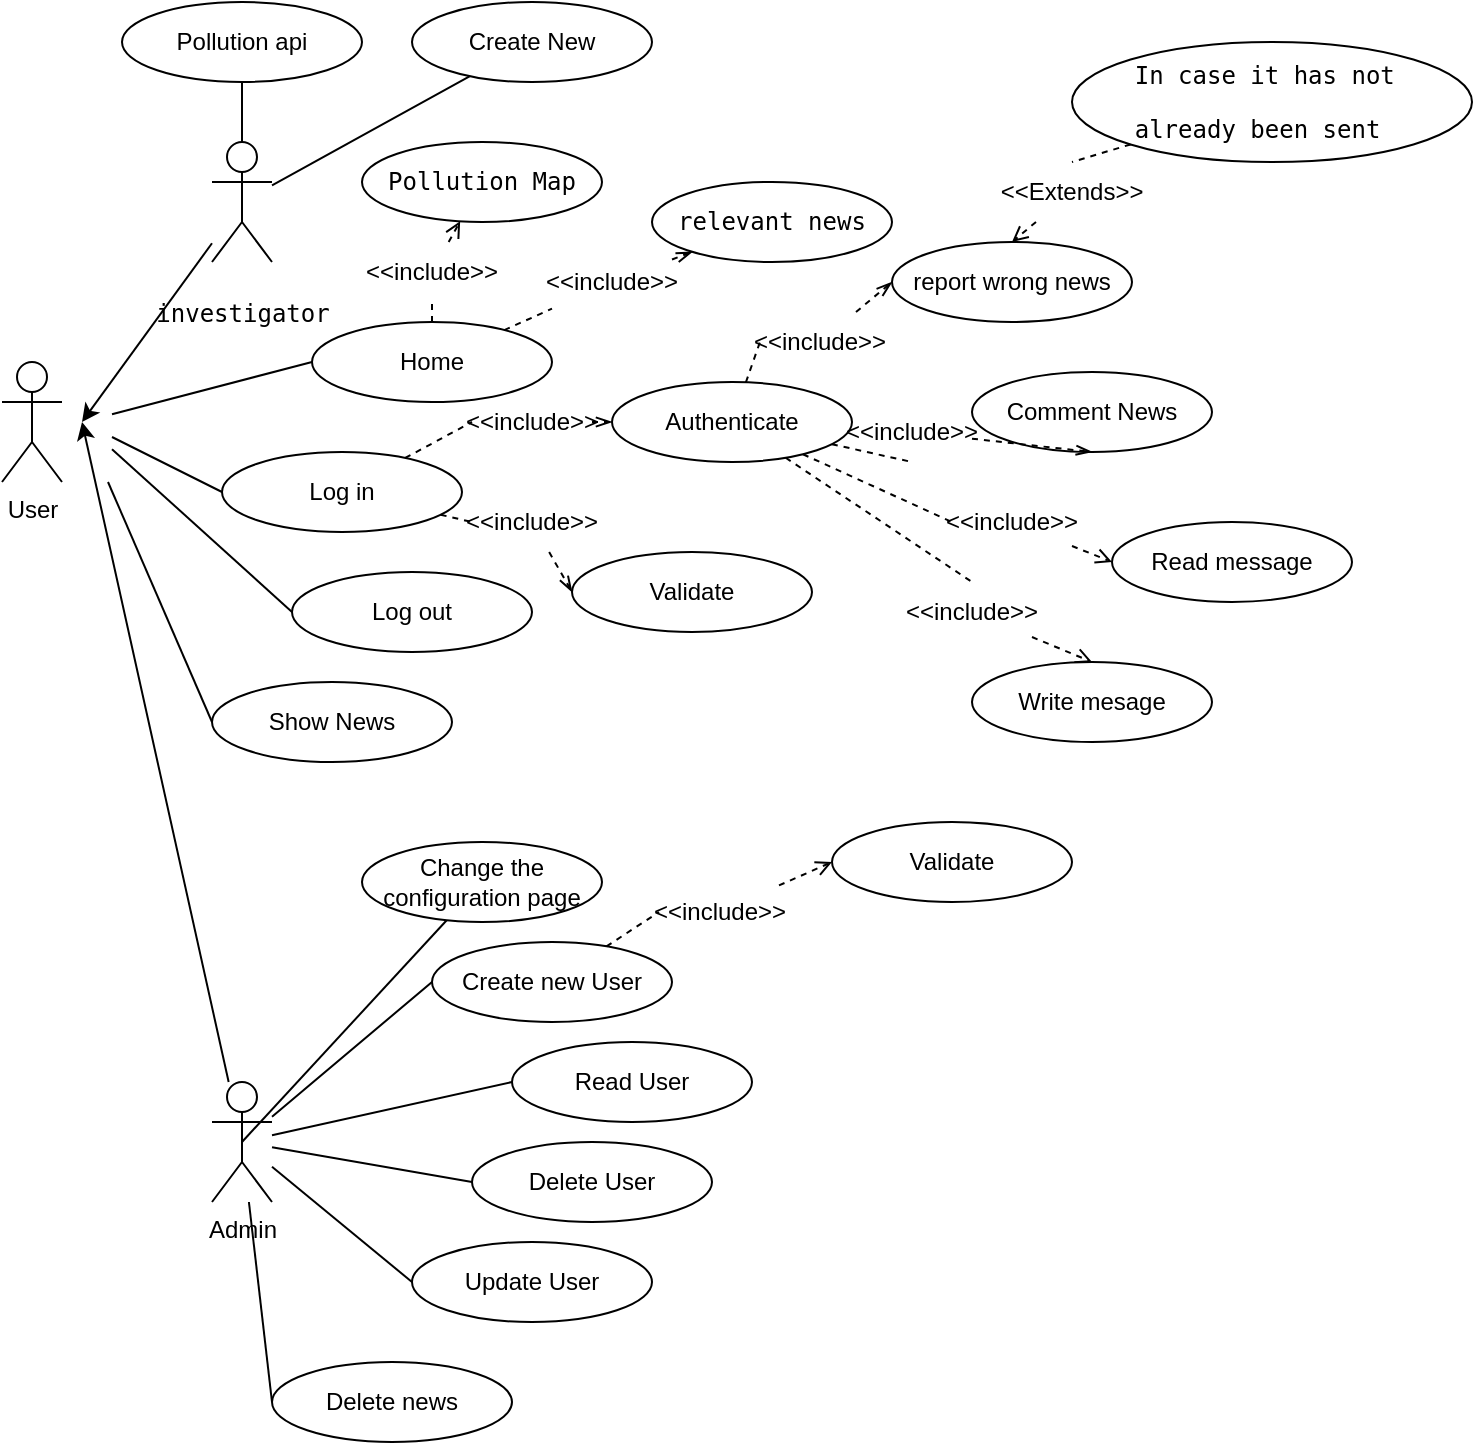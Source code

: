 <mxfile>
    <diagram id="Ad8xNgjMwblyBEEjSpns" name="Page-1">
        <mxGraphModel dx="1432" dy="1035" grid="1" gridSize="10" guides="1" tooltips="1" connect="1" arrows="1" fold="1" page="1" pageScale="1" pageWidth="827" pageHeight="1169" math="0" shadow="0">
            <root>
                <mxCell id="0"/>
                <mxCell id="1" parent="0"/>
                <mxCell id="14" style="edgeStyle=none;html=1;entryX=0;entryY=0.5;entryDx=0;entryDy=0;endArrow=none;endFill=0;" edge="1" parent="1" target="11">
                    <mxGeometry relative="1" as="geometry">
                        <mxPoint x="65" y="496.087" as="sourcePoint"/>
                    </mxGeometry>
                </mxCell>
                <mxCell id="15" style="edgeStyle=none;html=1;entryX=0;entryY=0.5;entryDx=0;entryDy=0;endArrow=none;endFill=0;" edge="1" parent="1" target="8">
                    <mxGeometry relative="1" as="geometry">
                        <mxPoint x="65" y="507.5" as="sourcePoint"/>
                    </mxGeometry>
                </mxCell>
                <mxCell id="16" style="edgeStyle=none;html=1;entryX=0;entryY=0.5;entryDx=0;entryDy=0;endArrow=none;endFill=0;" edge="1" parent="1" target="9">
                    <mxGeometry relative="1" as="geometry">
                        <mxPoint x="65" y="513.571" as="sourcePoint"/>
                    </mxGeometry>
                </mxCell>
                <mxCell id="17" style="edgeStyle=none;html=1;entryX=0;entryY=0.5;entryDx=0;entryDy=0;endArrow=none;endFill=0;" edge="1" parent="1" target="10">
                    <mxGeometry relative="1" as="geometry">
                        <mxPoint x="63" y="530" as="sourcePoint"/>
                    </mxGeometry>
                </mxCell>
                <mxCell id="2" value="User" style="shape=umlActor;verticalLabelPosition=bottom;verticalAlign=top;html=1;outlineConnect=0;" vertex="1" parent="1">
                    <mxGeometry x="10" y="470" width="30" height="60" as="geometry"/>
                </mxCell>
                <mxCell id="6" style="edgeStyle=none;html=1;entryX=0.5;entryY=0.5;entryDx=0;entryDy=0;entryPerimeter=0;" edge="1" parent="1" source="3">
                    <mxGeometry relative="1" as="geometry">
                        <mxPoint x="50" y="500" as="targetPoint"/>
                    </mxGeometry>
                </mxCell>
                <mxCell id="47" style="edgeStyle=none;html=1;entryX=0;entryY=0.5;entryDx=0;entryDy=0;endArrow=none;endFill=0;" edge="1" parent="1" source="3" target="26">
                    <mxGeometry relative="1" as="geometry"/>
                </mxCell>
                <mxCell id="48" style="edgeStyle=none;html=1;entryX=0;entryY=0.5;entryDx=0;entryDy=0;endArrow=none;endFill=0;" edge="1" parent="1" source="3" target="28">
                    <mxGeometry relative="1" as="geometry"/>
                </mxCell>
                <mxCell id="49" style="edgeStyle=none;html=1;entryX=0;entryY=0.5;entryDx=0;entryDy=0;endArrow=none;endFill=0;" edge="1" parent="1" source="3" target="27">
                    <mxGeometry relative="1" as="geometry"/>
                </mxCell>
                <mxCell id="50" style="edgeStyle=none;html=1;entryX=0;entryY=0.5;entryDx=0;entryDy=0;endArrow=none;endFill=0;" edge="1" parent="1" source="3" target="46">
                    <mxGeometry relative="1" as="geometry"/>
                </mxCell>
                <mxCell id="57" style="edgeStyle=none;html=1;entryX=0;entryY=0.5;entryDx=0;entryDy=0;endArrow=none;endFill=0;" edge="1" parent="1" source="3" target="51">
                    <mxGeometry relative="1" as="geometry"/>
                </mxCell>
                <mxCell id="3" value="Admin" style="shape=umlActor;verticalLabelPosition=bottom;verticalAlign=top;html=1;outlineConnect=0;" vertex="1" parent="1">
                    <mxGeometry x="115" y="830" width="30" height="60" as="geometry"/>
                </mxCell>
                <mxCell id="5" style="edgeStyle=none;html=1;entryX=0.5;entryY=0.5;entryDx=0;entryDy=0;entryPerimeter=0;" edge="1" parent="1" source="4">
                    <mxGeometry relative="1" as="geometry">
                        <mxPoint x="50" y="500" as="targetPoint"/>
                    </mxGeometry>
                </mxCell>
                <mxCell id="79" style="edgeStyle=none;html=1;endArrow=none;endFill=0;" edge="1" parent="1" source="4" target="77">
                    <mxGeometry relative="1" as="geometry"/>
                </mxCell>
                <mxCell id="4" value="&lt;pre class=&quot;tw-data-text tw-text-large tw-ta&quot; id=&quot;tw-target-text&quot; style=&quot;text-align: left&quot; dir=&quot;ltr&quot;&gt;&lt;pre class=&quot;tw-data-text tw-text-large tw-ta&quot; id=&quot;tw-target-text&quot; dir=&quot;ltr&quot;&gt;&lt;span class=&quot;Y2IQFc&quot; lang=&quot;en&quot;&gt;investigator&lt;/span&gt;&lt;/pre&gt;&lt;/pre&gt;" style="shape=umlActor;verticalLabelPosition=bottom;verticalAlign=top;html=1;outlineConnect=0;" vertex="1" parent="1">
                    <mxGeometry x="115" y="360" width="30" height="60" as="geometry"/>
                </mxCell>
                <mxCell id="35" style="edgeStyle=none;html=1;entryX=0;entryY=0.5;entryDx=0;entryDy=0;dashed=1;endArrow=openThin;endFill=0;startArrow=none;" edge="1" parent="1" source="37" target="33">
                    <mxGeometry relative="1" as="geometry"/>
                </mxCell>
                <mxCell id="36" style="edgeStyle=none;html=1;entryX=0;entryY=0.5;entryDx=0;entryDy=0;dashed=1;endArrow=openThin;endFill=0;startArrow=none;" edge="1" parent="1" source="39" target="34">
                    <mxGeometry relative="1" as="geometry"/>
                </mxCell>
                <mxCell id="8" value="Log in" style="ellipse;whiteSpace=wrap;html=1;" vertex="1" parent="1">
                    <mxGeometry x="120" y="515" width="120" height="40" as="geometry"/>
                </mxCell>
                <mxCell id="9" value="Log out" style="ellipse;whiteSpace=wrap;html=1;" vertex="1" parent="1">
                    <mxGeometry x="155" y="575" width="120" height="40" as="geometry"/>
                </mxCell>
                <mxCell id="10" value="Show News" style="ellipse;whiteSpace=wrap;html=1;" vertex="1" parent="1">
                    <mxGeometry x="115" y="630" width="120" height="40" as="geometry"/>
                </mxCell>
                <mxCell id="44" style="edgeStyle=none;html=1;dashed=1;endArrow=openThin;endFill=0;startArrow=none;" edge="1" parent="1" source="45" target="43">
                    <mxGeometry relative="1" as="geometry"/>
                </mxCell>
                <mxCell id="81" style="edgeStyle=none;html=1;endArrow=open;endFill=0;dashed=1;startArrow=none;" edge="1" parent="1" source="82" target="80">
                    <mxGeometry relative="1" as="geometry"/>
                </mxCell>
                <mxCell id="11" value="Home" style="ellipse;whiteSpace=wrap;html=1;" vertex="1" parent="1">
                    <mxGeometry x="165" y="450" width="120" height="40" as="geometry"/>
                </mxCell>
                <mxCell id="19" value="Comment News" style="ellipse;whiteSpace=wrap;html=1;" vertex="1" parent="1">
                    <mxGeometry x="495" y="475" width="120" height="40" as="geometry"/>
                </mxCell>
                <mxCell id="23" value="&lt;span style=&quot;text-align: left&quot;&gt;report wrong news&lt;/span&gt;&lt;span style=&quot;color: rgba(0 , 0 , 0 , 0) ; font-family: monospace ; font-size: 0px&quot;&gt;3CmxGraphModel%3E%3Croot%3E%3CmxCell%20id%3D%220%22%2F%3E%3CmxCell%20id%3D%221%22%20parent%3D%220%22%2F%3E%3CmxCell%20id%3D%222%22%20value%3D%22Comment%20News%22%20style%3D%22ellipse%3BwhiteSpace%3Dwrap%3Bhtml%3D1%3B%22%20vertex%3D%221%22%20parent%3D%221%22%3E%3CmxGeometry%20x%3D%22290%22%20y%3D%22370%22%20width%3D%22120%22%20height%3D%2240%22%20as%3D%22geometry%22%2F%3E%3C%2FmxCell%3E%3C%2Froot%3E%3C%2FmxGraphModel%3E&lt;/span&gt;&lt;span style=&quot;color: rgba(0 , 0 , 0 , 0) ; font-family: monospace ; font-size: 0px&quot;&gt;%3CmxGraphModel%3E%3Croot%3E%3CmxCell%20id%3D%220%22%2F%3E%3CmxCell%20id%3D%221%22%20parent%3D%220%22%2F%3E%3CmxCell%20id%3D%222%22%20value%3D%22Comment%20News%22%20style%3D%22ellipse%3BwhiteSpace%3Dwrap%3Bhtml%3D1%3B%22%20vertex%3D%221%22%20parent%3D%221%22%3E%3CmxGeometry%20x%3D%22290%22%20y%3D%22370%22%20width%3D%22120%22%20height%3D%2240%22%20as%3D%22geometry%22%2F%3E%3C%2FmxCell%3E%3C%2Froot%3E%3C%2FmxGraphModel%3E&lt;/span&gt;" style="ellipse;whiteSpace=wrap;html=1;" vertex="1" parent="1">
                    <mxGeometry x="455" y="410" width="120" height="40" as="geometry"/>
                </mxCell>
                <mxCell id="73" style="edgeStyle=none;html=1;entryX=0;entryY=0.5;entryDx=0;entryDy=0;dashed=1;endArrow=open;endFill=0;startArrow=none;" edge="1" parent="1" source="74" target="72">
                    <mxGeometry relative="1" as="geometry"/>
                </mxCell>
                <mxCell id="26" value="Create new User" style="ellipse;whiteSpace=wrap;html=1;" vertex="1" parent="1">
                    <mxGeometry x="225" y="760" width="120" height="40" as="geometry"/>
                </mxCell>
                <mxCell id="27" value="Delete User" style="ellipse;whiteSpace=wrap;html=1;" vertex="1" parent="1">
                    <mxGeometry x="245" y="860" width="120" height="40" as="geometry"/>
                </mxCell>
                <mxCell id="28" value="Read User" style="ellipse;whiteSpace=wrap;html=1;" vertex="1" parent="1">
                    <mxGeometry x="265" y="810" width="120" height="40" as="geometry"/>
                </mxCell>
                <mxCell id="41" style="edgeStyle=none;html=1;entryX=0.5;entryY=1;entryDx=0;entryDy=0;dashed=1;endArrow=openThin;endFill=0;startArrow=none;" edge="1" parent="1" source="32" target="19">
                    <mxGeometry relative="1" as="geometry"/>
                </mxCell>
                <mxCell id="42" style="edgeStyle=none;html=1;entryX=0;entryY=0.5;entryDx=0;entryDy=0;dashed=1;endArrow=openThin;endFill=0;startArrow=none;" edge="1" parent="1" source="30" target="23">
                    <mxGeometry relative="1" as="geometry"/>
                </mxCell>
                <mxCell id="54" style="edgeStyle=none;html=1;entryX=0;entryY=0.5;entryDx=0;entryDy=0;endArrow=open;endFill=0;dashed=1;startArrow=none;" edge="1" parent="1" source="55" target="53">
                    <mxGeometry relative="1" as="geometry"/>
                </mxCell>
                <mxCell id="60" style="edgeStyle=none;html=1;entryX=0.5;entryY=0;entryDx=0;entryDy=0;endArrow=open;endFill=0;dashed=1;startArrow=none;" edge="1" parent="1" source="61" target="59">
                    <mxGeometry relative="1" as="geometry"/>
                </mxCell>
                <mxCell id="33" value="&lt;span style=&quot;text-align: left&quot;&gt;Authenticate&lt;/span&gt;" style="ellipse;whiteSpace=wrap;html=1;" vertex="1" parent="1">
                    <mxGeometry x="315" y="480" width="120" height="40" as="geometry"/>
                </mxCell>
                <mxCell id="34" value="&lt;div style=&quot;text-align: left&quot;&gt;Validate&lt;br&gt;&lt;/div&gt;" style="ellipse;whiteSpace=wrap;html=1;" vertex="1" parent="1">
                    <mxGeometry x="295" y="565" width="120" height="40" as="geometry"/>
                </mxCell>
                <mxCell id="37" value="&amp;lt;&amp;lt;include&amp;gt;&amp;gt;" style="text;html=1;strokeColor=none;fillColor=none;align=center;verticalAlign=middle;whiteSpace=wrap;rounded=0;" vertex="1" parent="1">
                    <mxGeometry x="245" y="485" width="60" height="30" as="geometry"/>
                </mxCell>
                <mxCell id="38" value="" style="edgeStyle=none;html=1;entryX=0;entryY=0.5;entryDx=0;entryDy=0;dashed=1;endArrow=none;endFill=0;" edge="1" parent="1" source="8" target="37">
                    <mxGeometry relative="1" as="geometry">
                        <mxPoint x="234.806" y="511.86" as="sourcePoint"/>
                        <mxPoint x="315" y="500" as="targetPoint"/>
                    </mxGeometry>
                </mxCell>
                <mxCell id="43" value="&lt;pre class=&quot;tw-data-text tw-text-large tw-ta&quot; id=&quot;tw-target-text&quot; style=&quot;text-align: left&quot; dir=&quot;ltr&quot;&gt;&lt;span class=&quot;Y2IQFc&quot; lang=&quot;en&quot;&gt;relevant news&lt;/span&gt;&lt;/pre&gt;" style="ellipse;whiteSpace=wrap;html=1;" vertex="1" parent="1">
                    <mxGeometry x="335" y="380" width="120" height="40" as="geometry"/>
                </mxCell>
                <mxCell id="46" value="Update User" style="ellipse;whiteSpace=wrap;html=1;" vertex="1" parent="1">
                    <mxGeometry x="215" y="910" width="120" height="40" as="geometry"/>
                </mxCell>
                <mxCell id="51" value="Delete news" style="ellipse;whiteSpace=wrap;html=1;" vertex="1" parent="1">
                    <mxGeometry x="145" y="970" width="120" height="40" as="geometry"/>
                </mxCell>
                <mxCell id="58" style="edgeStyle=none;html=1;entryX=0.5;entryY=0.5;entryDx=0;entryDy=0;entryPerimeter=0;endArrow=none;endFill=0;" edge="1" parent="1" source="52" target="3">
                    <mxGeometry relative="1" as="geometry"/>
                </mxCell>
                <mxCell id="52" value="Change the configuration page" style="ellipse;whiteSpace=wrap;html=1;" vertex="1" parent="1">
                    <mxGeometry x="190" y="710" width="120" height="40" as="geometry"/>
                </mxCell>
                <mxCell id="53" value="&lt;div style=&quot;text-align: left&quot;&gt;&lt;span&gt;Read message&lt;/span&gt;&lt;/div&gt;" style="ellipse;whiteSpace=wrap;html=1;" vertex="1" parent="1">
                    <mxGeometry x="565" y="550" width="120" height="40" as="geometry"/>
                </mxCell>
                <mxCell id="55" value="&amp;lt;&amp;lt;include&amp;gt;&amp;gt;" style="text;html=1;strokeColor=none;fillColor=none;align=center;verticalAlign=middle;whiteSpace=wrap;rounded=0;" vertex="1" parent="1">
                    <mxGeometry x="485" y="535" width="60" height="30" as="geometry"/>
                </mxCell>
                <mxCell id="56" value="" style="edgeStyle=none;html=1;entryX=0;entryY=0.5;entryDx=0;entryDy=0;endArrow=none;endFill=0;dashed=1;" edge="1" parent="1" source="33" target="55">
                    <mxGeometry relative="1" as="geometry">
                        <mxPoint x="402.917" y="517.703" as="sourcePoint"/>
                        <mxPoint x="485" y="570" as="targetPoint"/>
                    </mxGeometry>
                </mxCell>
                <mxCell id="59" value="&lt;div style=&quot;text-align: left&quot;&gt;Write mesage&lt;/div&gt;" style="ellipse;whiteSpace=wrap;html=1;" vertex="1" parent="1">
                    <mxGeometry x="495" y="620" width="120" height="40" as="geometry"/>
                </mxCell>
                <mxCell id="61" value="&amp;lt;&amp;lt;include&amp;gt;&amp;gt;" style="text;html=1;strokeColor=none;fillColor=none;align=center;verticalAlign=middle;whiteSpace=wrap;rounded=0;" vertex="1" parent="1">
                    <mxGeometry x="465" y="580" width="60" height="30" as="geometry"/>
                </mxCell>
                <mxCell id="62" value="" style="edgeStyle=none;html=1;entryX=0.5;entryY=0;entryDx=0;entryDy=0;endArrow=none;endFill=0;dashed=1;" edge="1" parent="1" source="33" target="61">
                    <mxGeometry relative="1" as="geometry">
                        <mxPoint x="401.833" y="517.889" as="sourcePoint"/>
                        <mxPoint x="555" y="620" as="targetPoint"/>
                    </mxGeometry>
                </mxCell>
                <mxCell id="39" value="&amp;lt;&amp;lt;include&amp;gt;&amp;gt;" style="text;html=1;strokeColor=none;fillColor=none;align=center;verticalAlign=middle;whiteSpace=wrap;rounded=0;" vertex="1" parent="1">
                    <mxGeometry x="245" y="535" width="60" height="30" as="geometry"/>
                </mxCell>
                <mxCell id="63" value="" style="edgeStyle=none;html=1;entryX=0;entryY=0.5;entryDx=0;entryDy=0;dashed=1;endArrow=none;endFill=0;" edge="1" parent="1" source="8" target="39">
                    <mxGeometry relative="1" as="geometry">
                        <mxPoint x="216.748" y="550.81" as="sourcePoint"/>
                        <mxPoint x="295" y="585" as="targetPoint"/>
                    </mxGeometry>
                </mxCell>
                <mxCell id="32" value="&amp;lt;&amp;lt;include&amp;gt;&amp;gt;" style="text;html=1;strokeColor=none;fillColor=none;align=center;verticalAlign=middle;whiteSpace=wrap;rounded=0;" vertex="1" parent="1">
                    <mxGeometry x="435" y="490" width="60" height="30" as="geometry"/>
                </mxCell>
                <mxCell id="65" value="" style="edgeStyle=none;html=1;entryX=0.5;entryY=1;entryDx=0;entryDy=0;dashed=1;endArrow=none;endFill=0;" edge="1" parent="1" source="33" target="32">
                    <mxGeometry relative="1" as="geometry">
                        <mxPoint x="433.284" y="504.749" as="sourcePoint"/>
                        <mxPoint x="555" y="515" as="targetPoint"/>
                    </mxGeometry>
                </mxCell>
                <mxCell id="30" value="&amp;lt;&amp;lt;include&amp;gt;&amp;gt;" style="text;html=1;strokeColor=none;fillColor=none;align=center;verticalAlign=middle;whiteSpace=wrap;rounded=0;" vertex="1" parent="1">
                    <mxGeometry x="389" y="445" width="60" height="30" as="geometry"/>
                </mxCell>
                <mxCell id="66" value="" style="edgeStyle=none;html=1;entryX=0;entryY=0.5;entryDx=0;entryDy=0;dashed=1;endArrow=none;endFill=0;" edge="1" parent="1" source="33" target="30">
                    <mxGeometry relative="1" as="geometry">
                        <mxPoint x="396.539" y="481.333" as="sourcePoint"/>
                        <mxPoint x="455" y="430" as="targetPoint"/>
                    </mxGeometry>
                </mxCell>
                <mxCell id="45" value="&amp;lt;&amp;lt;include&amp;gt;&amp;gt;" style="text;html=1;strokeColor=none;fillColor=none;align=center;verticalAlign=middle;whiteSpace=wrap;rounded=0;" vertex="1" parent="1">
                    <mxGeometry x="285" y="415" width="60" height="30" as="geometry"/>
                </mxCell>
                <mxCell id="67" value="" style="edgeStyle=none;html=1;dashed=1;endArrow=none;endFill=0;" edge="1" parent="1" source="11" target="45">
                    <mxGeometry relative="1" as="geometry">
                        <mxPoint x="263.183" y="454.573" as="sourcePoint"/>
                        <mxPoint x="357.12" y="415.51" as="targetPoint"/>
                    </mxGeometry>
                </mxCell>
                <mxCell id="69" style="edgeStyle=none;html=1;entryX=0.5;entryY=0;entryDx=0;entryDy=0;dashed=1;endArrow=open;endFill=0;startArrow=none;" edge="1" parent="1" source="70" target="23">
                    <mxGeometry relative="1" as="geometry"/>
                </mxCell>
                <mxCell id="68" value="&lt;pre class=&quot;tw-data-text tw-text-large tw-ta&quot; id=&quot;tw-target-text&quot; style=&quot;text-align: left&quot; dir=&quot;ltr&quot;&gt;&lt;span class=&quot;Y2IQFc&quot; lang=&quot;en&quot;&gt;In case it has not &lt;/span&gt;&lt;/pre&gt;&lt;pre class=&quot;tw-data-text tw-text-large tw-ta&quot; id=&quot;tw-target-text&quot; style=&quot;text-align: left&quot; dir=&quot;ltr&quot;&gt;&lt;span class=&quot;Y2IQFc&quot; lang=&quot;en&quot;&gt;already been sent&lt;/span&gt;&lt;/pre&gt;" style="ellipse;whiteSpace=wrap;html=1;" vertex="1" parent="1">
                    <mxGeometry x="545" y="310" width="200" height="60" as="geometry"/>
                </mxCell>
                <mxCell id="70" value="&amp;lt;&amp;lt;Extends&amp;gt;&amp;gt;" style="text;html=1;strokeColor=none;fillColor=none;align=center;verticalAlign=middle;whiteSpace=wrap;rounded=0;" vertex="1" parent="1">
                    <mxGeometry x="515" y="370" width="60" height="30" as="geometry"/>
                </mxCell>
                <mxCell id="71" value="" style="edgeStyle=none;html=1;entryX=0.5;entryY=0;entryDx=0;entryDy=0;dashed=1;endArrow=none;endFill=0;" edge="1" parent="1" source="68" target="70">
                    <mxGeometry relative="1" as="geometry">
                        <mxPoint x="577.033" y="376.323" as="sourcePoint"/>
                        <mxPoint x="515" y="410" as="targetPoint"/>
                    </mxGeometry>
                </mxCell>
                <mxCell id="72" value="Validate" style="ellipse;whiteSpace=wrap;html=1;" vertex="1" parent="1">
                    <mxGeometry x="425" y="700" width="120" height="40" as="geometry"/>
                </mxCell>
                <mxCell id="74" value="&amp;lt;&amp;lt;include&amp;gt;&amp;gt;" style="text;html=1;strokeColor=none;fillColor=none;align=center;verticalAlign=middle;whiteSpace=wrap;rounded=0;" vertex="1" parent="1">
                    <mxGeometry x="338.5" y="730" width="60" height="30" as="geometry"/>
                </mxCell>
                <mxCell id="75" value="" style="edgeStyle=none;html=1;entryX=0;entryY=0.5;entryDx=0;entryDy=0;dashed=1;endArrow=none;endFill=0;" edge="1" parent="1" source="26" target="74">
                    <mxGeometry relative="1" as="geometry">
                        <mxPoint x="323.411" y="764.636" as="sourcePoint"/>
                        <mxPoint x="385" y="740" as="targetPoint"/>
                    </mxGeometry>
                </mxCell>
                <mxCell id="77" value="Create New" style="ellipse;whiteSpace=wrap;html=1;" vertex="1" parent="1">
                    <mxGeometry x="215" y="290" width="120" height="40" as="geometry"/>
                </mxCell>
                <mxCell id="80" value="&lt;pre class=&quot;tw-data-text tw-text-large tw-ta&quot; id=&quot;tw-target-text&quot; style=&quot;text-align: left&quot; dir=&quot;ltr&quot;&gt;Pollution Map&lt;/pre&gt;" style="ellipse;whiteSpace=wrap;html=1;" vertex="1" parent="1">
                    <mxGeometry x="190" y="360" width="120" height="40" as="geometry"/>
                </mxCell>
                <mxCell id="82" value="&amp;lt;&amp;lt;include&amp;gt;&amp;gt;" style="text;html=1;strokeColor=none;fillColor=none;align=center;verticalAlign=middle;whiteSpace=wrap;rounded=0;" vertex="1" parent="1">
                    <mxGeometry x="195" y="410" width="60" height="30" as="geometry"/>
                </mxCell>
                <mxCell id="83" value="" style="edgeStyle=none;html=1;endArrow=none;endFill=0;dashed=1;" edge="1" parent="1" source="11" target="82">
                    <mxGeometry relative="1" as="geometry">
                        <mxPoint x="230.363" y="450.08" as="sourcePoint"/>
                        <mxPoint x="244.648" y="399.92" as="targetPoint"/>
                    </mxGeometry>
                </mxCell>
                <mxCell id="86" style="edgeStyle=none;html=1;entryX=0.5;entryY=0;entryDx=0;entryDy=0;entryPerimeter=0;endArrow=none;endFill=0;" edge="1" parent="1" source="85" target="4">
                    <mxGeometry relative="1" as="geometry"/>
                </mxCell>
                <mxCell id="85" value="&lt;span class=&quot;VIiyi&quot; lang=&quot;en&quot;&gt;Pollution api&lt;/span&gt;" style="ellipse;whiteSpace=wrap;html=1;" vertex="1" parent="1">
                    <mxGeometry x="70" y="290" width="120" height="40" as="geometry"/>
                </mxCell>
            </root>
        </mxGraphModel>
    </diagram>
</mxfile>